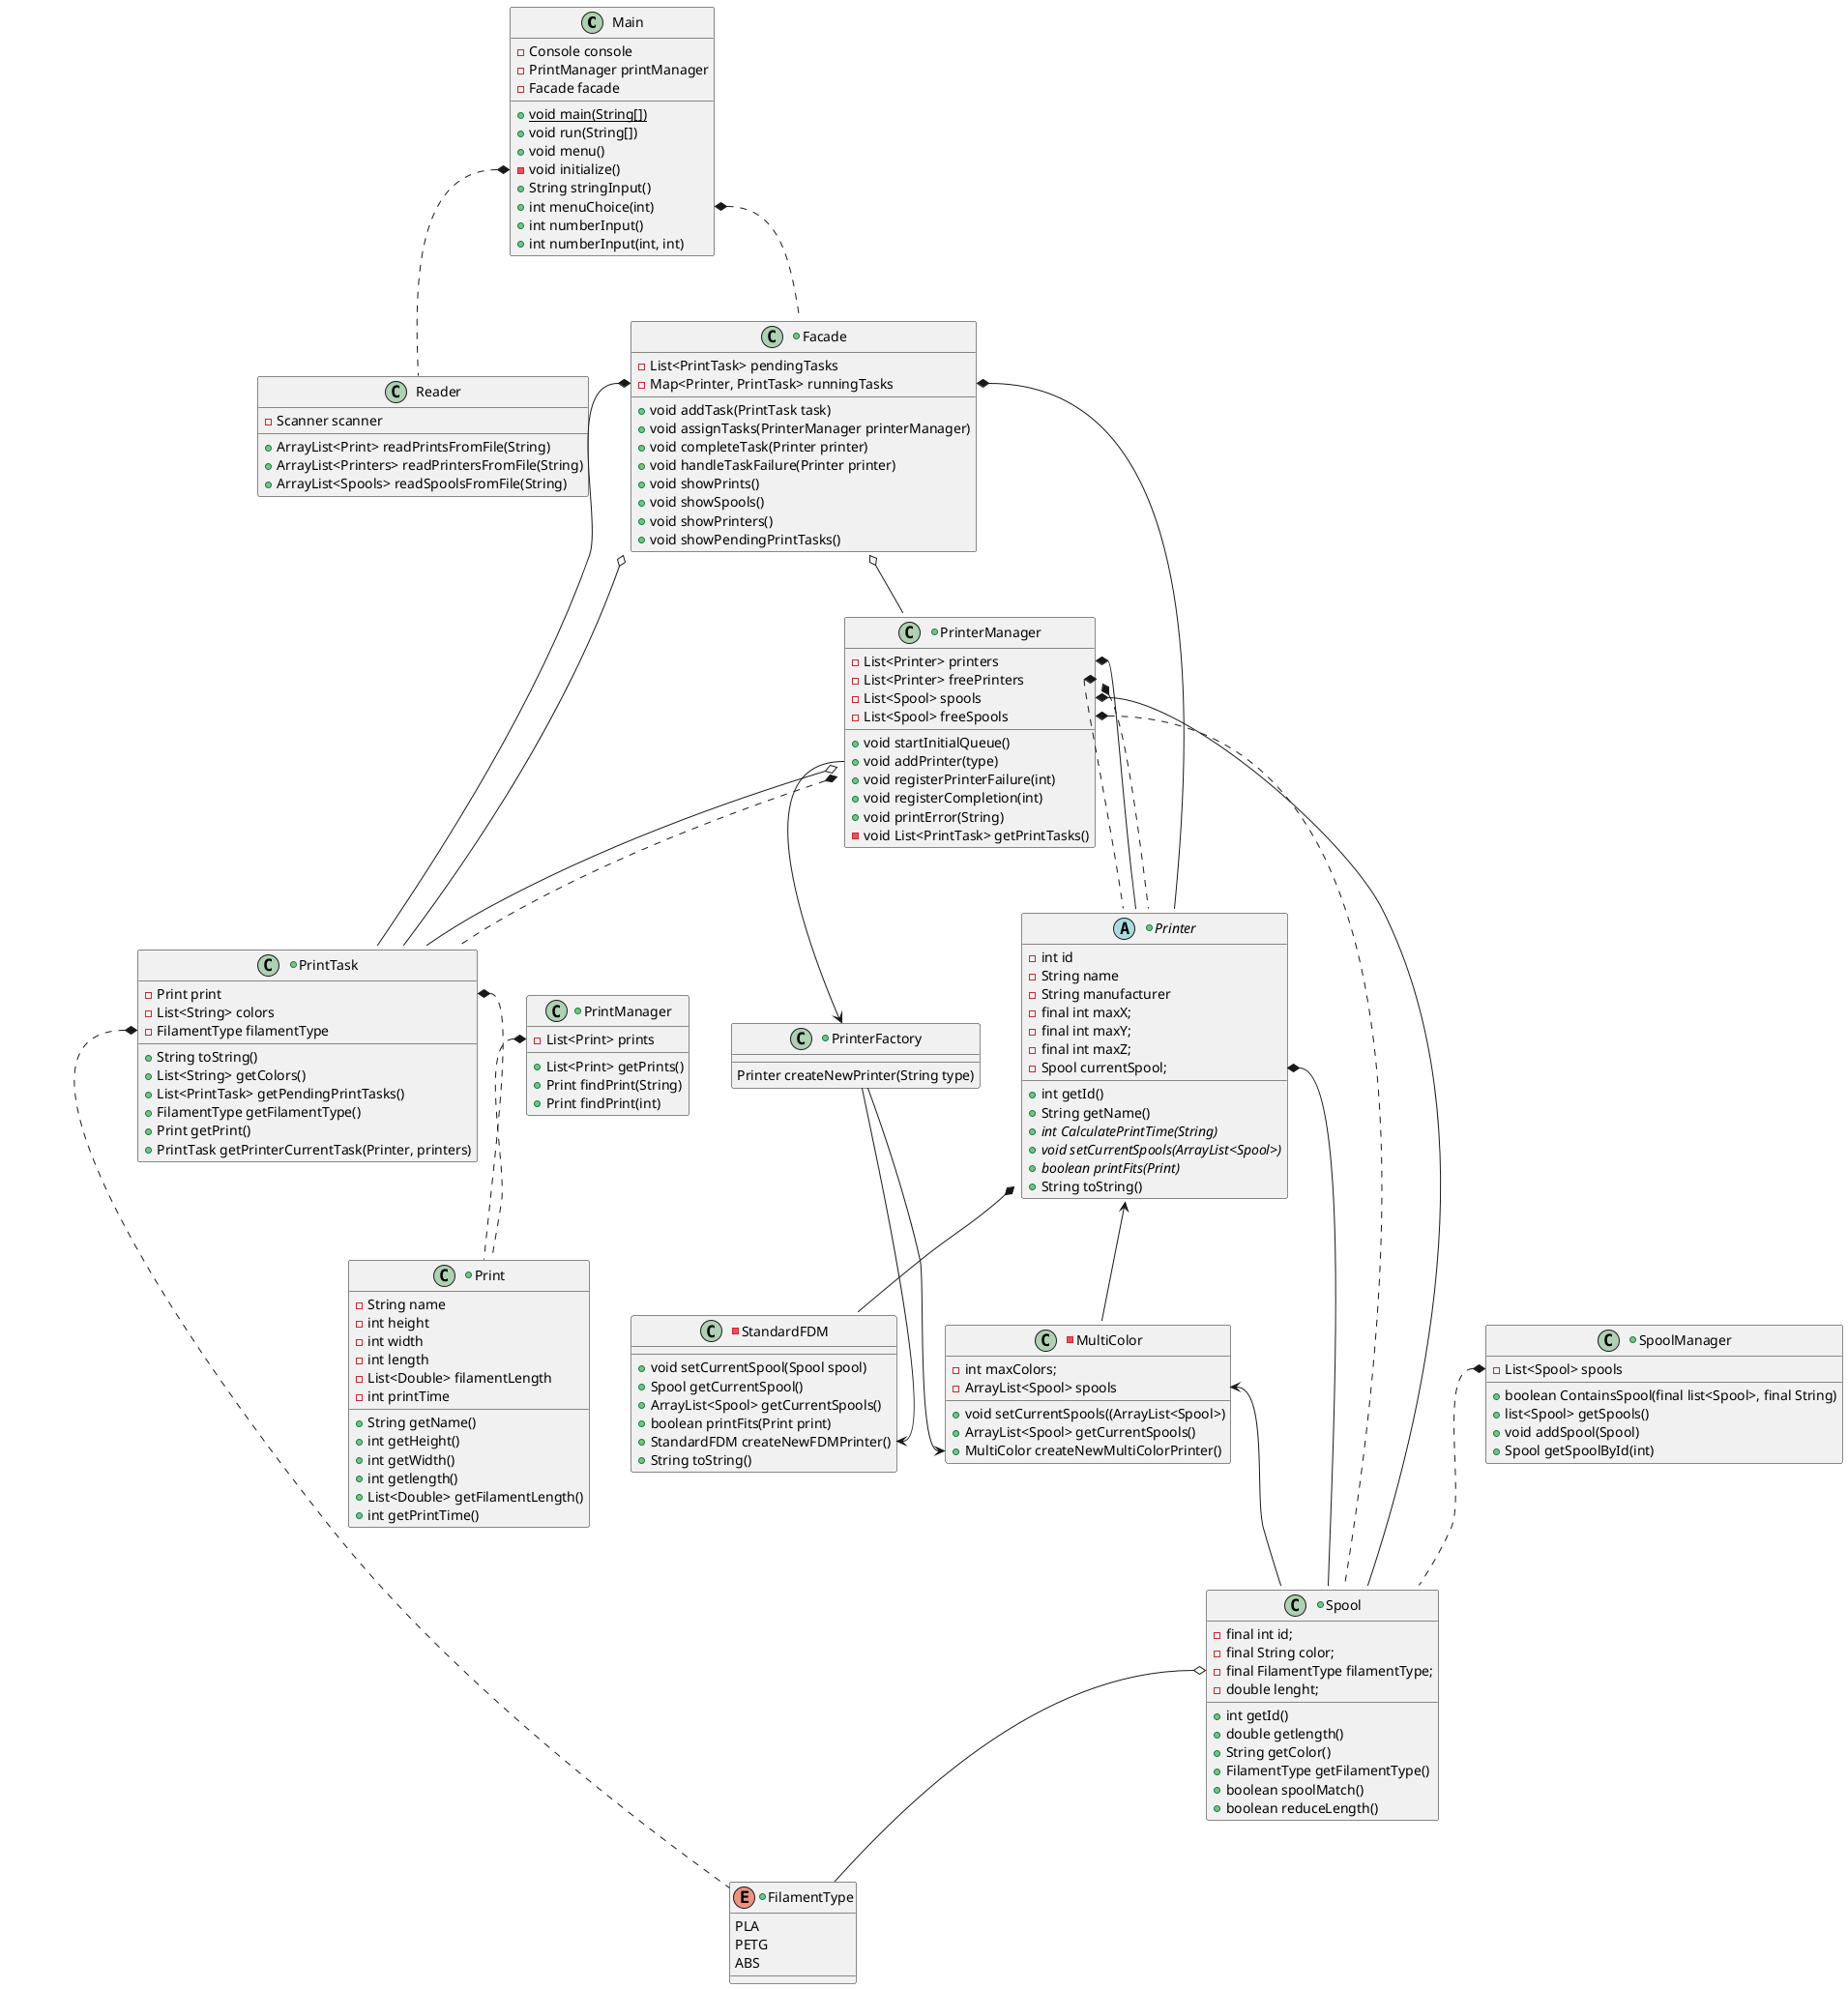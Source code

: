 @startuml
'https://plantuml.com/class-diagram

class Main {
-Console console
-PrintManager printManager
-Facade facade
+{static}void main(String[])
+void run(String[])
+void menu()
-void initialize()
+String stringInput()
+int menuChoice(int)
+int numberInput()
+int numberInput(int, int)
}

class Reader {
-Scanner scanner
+ArrayList<Print> readPrintsFromFile(String)
+ArrayList<Printers> readPrintersFromFile(String)
+ArrayList<Spools> readSpoolsFromFile(String)
}

Main::menuChoice *.. Facade
Main::initialize *.. Reader

+class PrinterManager{
-List<Printer> printers
-List<Printer> freePrinters
-List<Spool> spools
-List<Spool> freeSpools
+void startInitialQueue()
+void addPrinter(type)
+void registerPrinterFailure(int)
+void registerCompletion(int)
+void printError(String)
-void List<PrintTask> getPrintTasks()
}
PrinterManager::printers *-- Printer
PrinterManager::freePrinters *.. Printer
PrinterManager::pendingPrintTasks o-- PrintTask
PrinterManager::spools *-- Spool
PrinterManager::freeSpools *.. Spool
PrinterManager::runningPrintTask *.. Printer
PrinterManager::runningPrintTask *.. PrintTask

+class Facade{
    - List<PrintTask> pendingTasks
    - Map<Printer, PrintTask> runningTasks
    + void addTask(PrintTask task)
    + void assignTasks(PrinterManager printerManager)
    + void completeTask(Printer printer)
    + void handleTaskFailure(Printer printer)
    +void showPrints()
    +void showSpools()
    +void showPrinters()
    +void showPendingPrintTasks()
}
Facade::runningTasks *-- Printer
Facade::runningTasks *-- PrintTask
Facade o-- PrinterManager
Facade o-- PrintTask

+class PrintManager{
-List<Print> prints
+List<Print> getPrints()
+Print findPrint(String)
+Print findPrint(int)
}
PrintManager::prints *.. Print


+class SpoolManager{
-List<Spool> spools
+boolean ContainsSpool(final list<Spool>, final String)
+list<Spool> getSpools()
+void addSpool(Spool)
+Spool getSpoolById(int)
}

SpoolManager::spools *.. Spool

+class PrintTask{
-Print print
-List<String> colors
-FilamentType filamentType
+String toString()
+List<String> getColors()
+List<PrintTask> getPendingPrintTasks()
+FilamentType getFilamentType()
+Print getPrint()
+PrintTask getPrinterCurrentTask(Printer, printers)
}

PrintTask::print *.. Print
PrintTask::filamentType *.. FilamentType

+enum FilamentType{
    PLA
    PETG
    ABS
}

+abstract class Printer{
- int id
-String name
-String manufacturer
+ int getId()
+ String getName()
- final int maxX;
- final int maxY;
- final int maxZ;
- Spool currentSpool;
+ {abstract} int CalculatePrintTime(String)
+{abstract} void setCurrentSpools(ArrayList<Spool>)
+ {abstract} boolean printFits(Print)
+String toString()
}
Printer::currentSpool *-- Spool




+class Print{
-String name
- int height
- int width
- int length
- List<Double> filamentLength
- int printTime
+ String getName()
+ int getHeight()
+ int getWidth()
+ int getlength()
+ List<Double> getFilamentLength()
+ int getPrintTime()
}

+class Spool{
- final int id;
- final String color;
- final FilamentType filamentType;
-double lenght;
+int getId()
+double getlength()
+String getColor()
+FilamentType getFilamentType()
+ boolean spoolMatch()
+boolean reduceLength()
}

Spool::filamentType o-- FilamentType


-class StandardFDM{
+void setCurrentSpool(Spool spool)
+Spool getCurrentSpool()
+ArrayList<Spool> getCurrentSpools()
+boolean printFits(Print print)
+StandardFDM createNewFDMPrinter()
+String toString()
}

Printer *-- StandardFDM

-class MultiColor{
- int maxColors;
- ArrayList<Spool> spools
+void setCurrentSpools((ArrayList<Spool>)
+ArrayList<Spool> getCurrentSpools()
+MultiColor createNewMultiColorPrinter()
}
Printer <-- MultiColor
MultiColor::spools <-- Spool

+class PrinterFactory{
Printer createNewPrinter(String type)
}
PrinterManager::addPrinter --> PrinterFactory
PrinterFactory --> StandardFDM::createNewFDMPrinter
PrinterFactory --> MultiColor::createNewMultiColorPrinter



@enduml